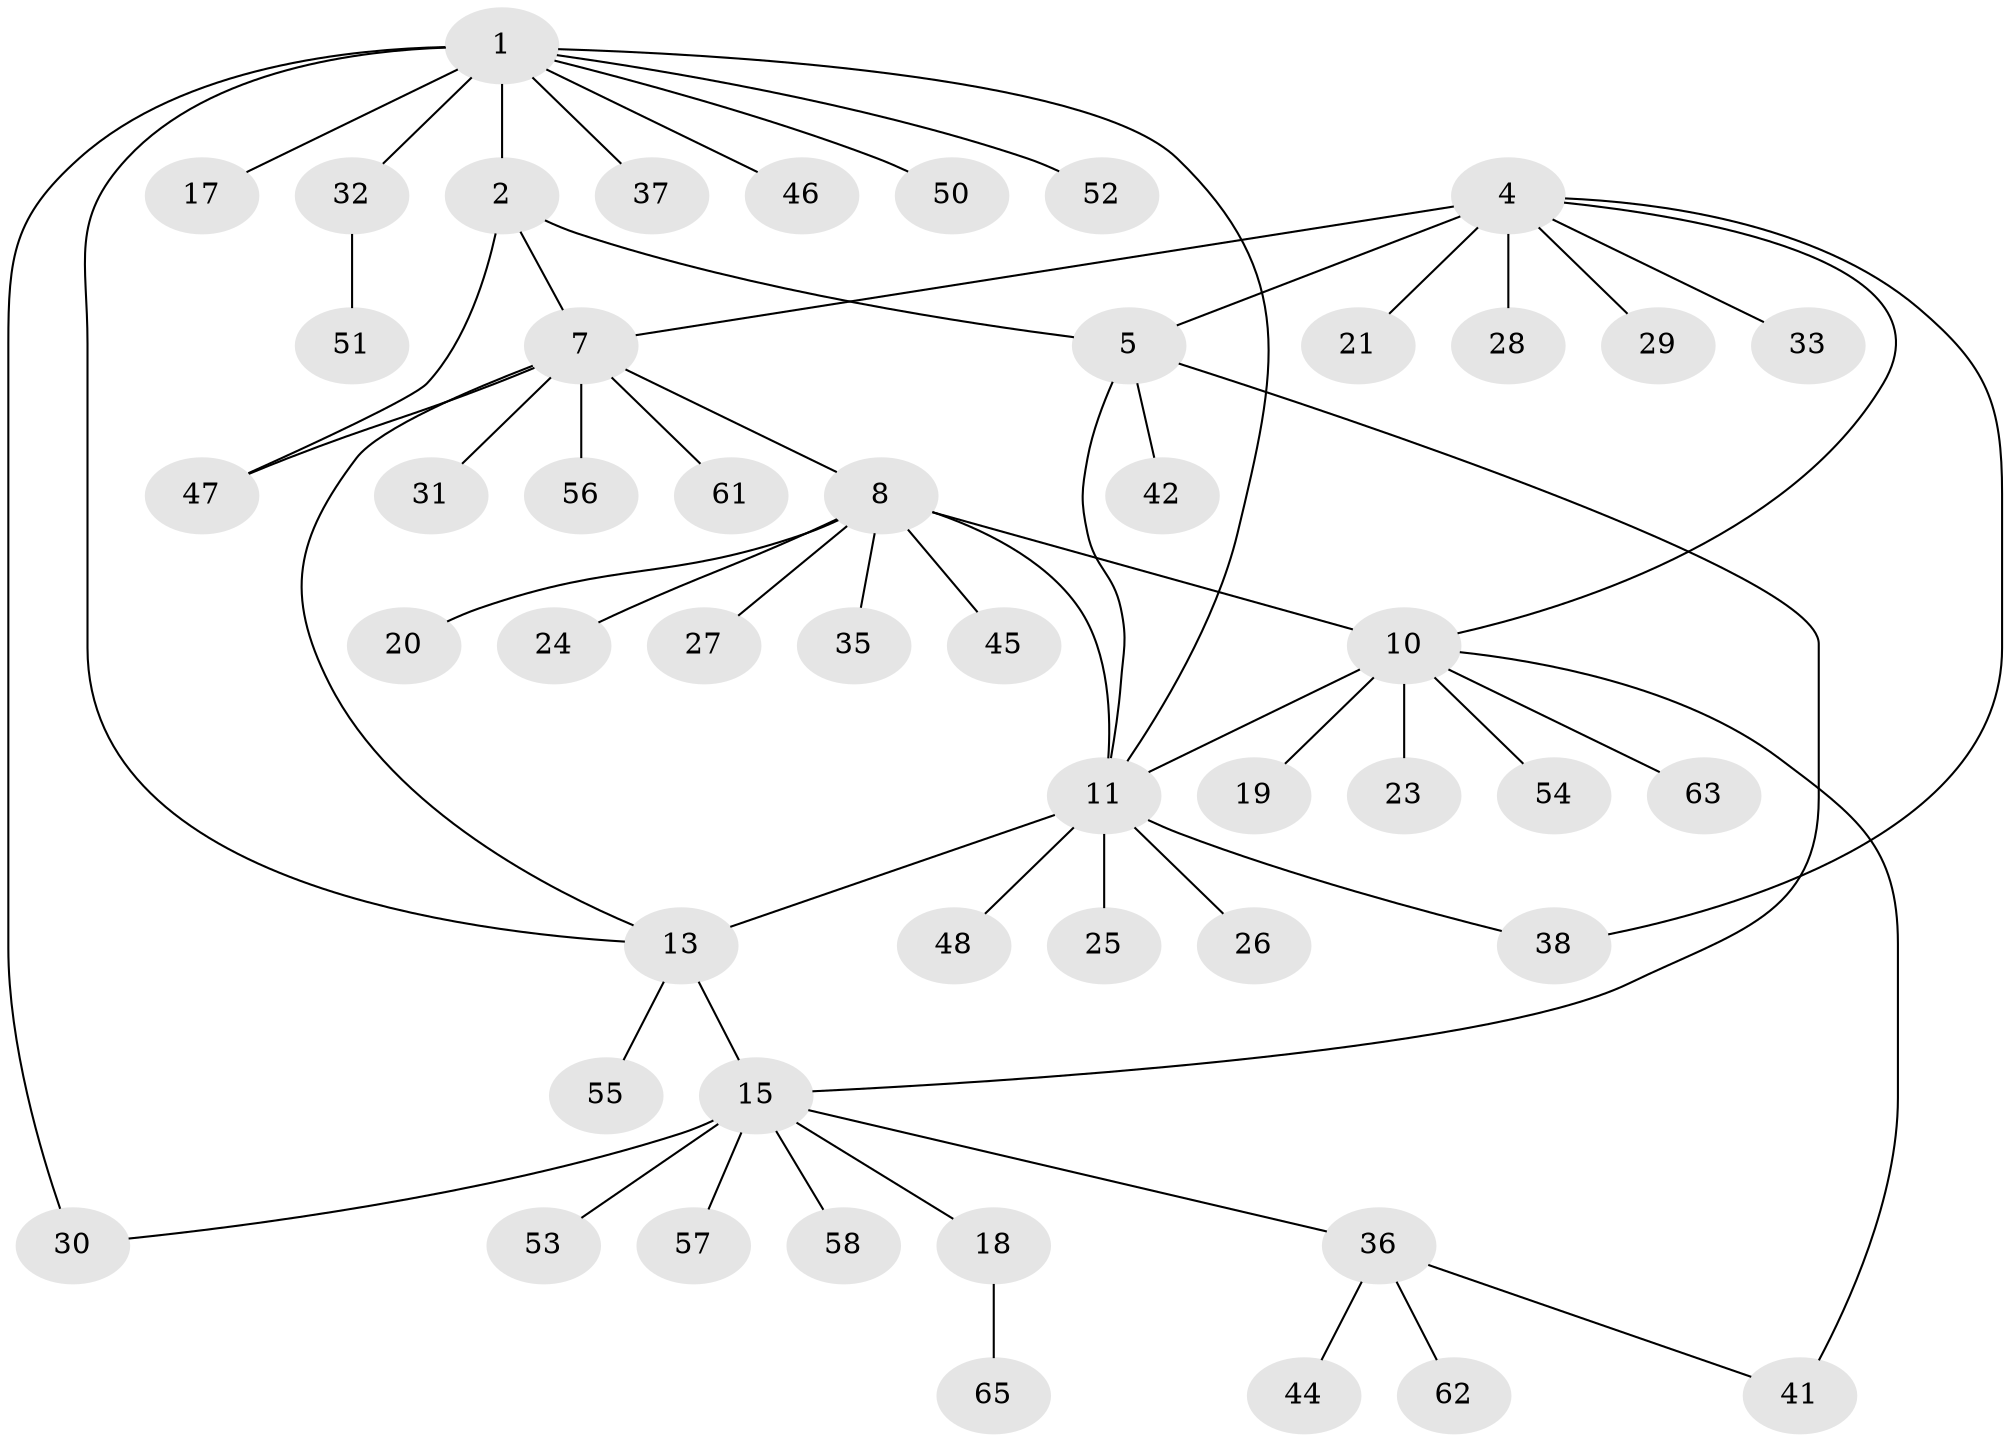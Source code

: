 // Generated by graph-tools (version 1.1) at 2025/52/02/27/25 19:52:15]
// undirected, 50 vertices, 61 edges
graph export_dot {
graph [start="1"]
  node [color=gray90,style=filled];
  1 [super="+3"];
  2 [super="+67"];
  4 [super="+6"];
  5 [super="+34"];
  7 [super="+9"];
  8 [super="+59"];
  10 [super="+16"];
  11 [super="+12"];
  13 [super="+14"];
  15 [super="+22"];
  17;
  18 [super="+49"];
  19;
  20;
  21;
  23 [super="+64"];
  24;
  25;
  26;
  27;
  28;
  29 [super="+40"];
  30;
  31;
  32 [super="+39"];
  33;
  35;
  36 [super="+43"];
  37;
  38;
  41;
  42 [super="+60"];
  44;
  45;
  46;
  47;
  48;
  50;
  51;
  52;
  53;
  54;
  55;
  56 [super="+66"];
  57;
  58;
  61;
  62;
  63;
  65;
  1 -- 2 [weight=2];
  1 -- 17;
  1 -- 37;
  1 -- 46;
  1 -- 50;
  1 -- 52;
  1 -- 32;
  1 -- 30;
  1 -- 11;
  1 -- 13;
  2 -- 5;
  2 -- 7;
  2 -- 47;
  4 -- 5 [weight=2];
  4 -- 7;
  4 -- 10;
  4 -- 28;
  4 -- 29;
  4 -- 33;
  4 -- 21;
  4 -- 38;
  5 -- 15;
  5 -- 42;
  5 -- 11;
  7 -- 8 [weight=2];
  7 -- 47;
  7 -- 61;
  7 -- 56;
  7 -- 13;
  7 -- 31;
  8 -- 20;
  8 -- 24;
  8 -- 27;
  8 -- 35;
  8 -- 45;
  8 -- 10;
  8 -- 11;
  10 -- 11 [weight=2];
  10 -- 23;
  10 -- 54;
  10 -- 19;
  10 -- 41;
  10 -- 63;
  11 -- 25;
  11 -- 26;
  11 -- 48;
  11 -- 38;
  11 -- 13;
  13 -- 15 [weight=2];
  13 -- 55;
  15 -- 18;
  15 -- 30;
  15 -- 36;
  15 -- 53;
  15 -- 57;
  15 -- 58;
  18 -- 65;
  32 -- 51;
  36 -- 41;
  36 -- 44;
  36 -- 62;
}
